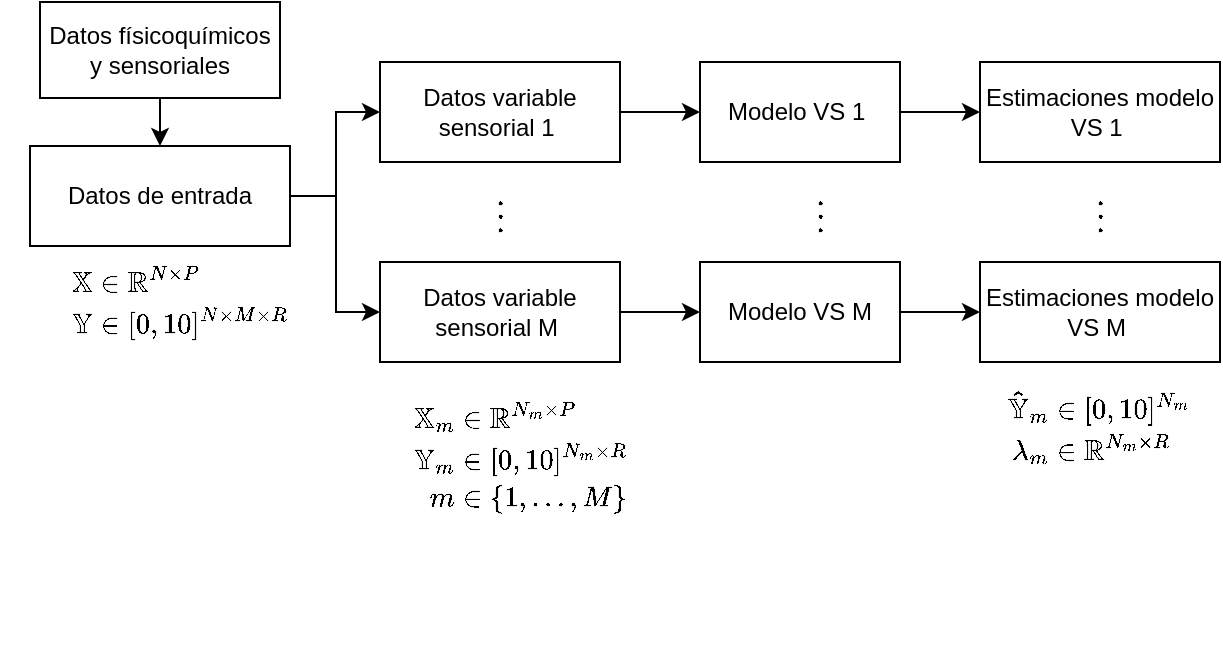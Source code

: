 <mxfile version="26.0.10">
  <diagram id="C5RBs43oDa-KdzZeNtuy" name="Page-1">
    <mxGraphModel dx="1062" dy="572" grid="1" gridSize="10" guides="1" tooltips="1" connect="1" arrows="1" fold="1" page="1" pageScale="1" pageWidth="827" pageHeight="1169" math="1" shadow="0">
      <root>
        <mxCell id="WIyWlLk6GJQsqaUBKTNV-0" />
        <mxCell id="WIyWlLk6GJQsqaUBKTNV-1" parent="WIyWlLk6GJQsqaUBKTNV-0" />
        <mxCell id="bKT88K2eKm8Ra163NtKh-47" value="" style="group" vertex="1" connectable="0" parent="WIyWlLk6GJQsqaUBKTNV-1">
          <mxGeometry x="160" width="474" height="270" as="geometry" />
        </mxCell>
        <mxCell id="bKT88K2eKm8Ra163NtKh-16" value="" style="group" vertex="1" connectable="0" parent="bKT88K2eKm8Ra163NtKh-47">
          <mxGeometry y="72" width="160" height="100" as="geometry" />
        </mxCell>
        <mxCell id="WIyWlLk6GJQsqaUBKTNV-3" value="Datos de entrada" style="rounded=0;whiteSpace=wrap;html=1;fontSize=12;glass=0;strokeWidth=1;shadow=0;" parent="bKT88K2eKm8Ra163NtKh-16" vertex="1">
          <mxGeometry x="15" width="130" height="50" as="geometry" />
        </mxCell>
        <mxCell id="bKT88K2eKm8Ra163NtKh-10" value="&lt;div&gt;\[\begin{align} \mathbb{X} &amp;amp;\in \mathbb{R}^{N\times P} \\ \mathbb{Y} &amp;amp;\in [0, 10]^{N \times M \times R} \end{align}\]&lt;/div&gt;&lt;div&gt;&lt;br&gt;&lt;/div&gt;" style="text;html=1;align=center;verticalAlign=middle;whiteSpace=wrap;rounded=0;" vertex="1" parent="bKT88K2eKm8Ra163NtKh-16">
          <mxGeometry x="60" y="70" width="60" height="30" as="geometry" />
        </mxCell>
        <mxCell id="bKT88K2eKm8Ra163NtKh-23" value="" style="group" vertex="1" connectable="0" parent="bKT88K2eKm8Ra163NtKh-47">
          <mxGeometry x="190" y="30" width="124" height="240" as="geometry" />
        </mxCell>
        <mxCell id="bKT88K2eKm8Ra163NtKh-9" value="&lt;div&gt;&lt;br&gt;&lt;/div&gt;" style="text;html=1;align=center;verticalAlign=middle;whiteSpace=wrap;rounded=0;" vertex="1" parent="bKT88K2eKm8Ra163NtKh-23">
          <mxGeometry x="60" y="210" width="60" height="30" as="geometry" />
        </mxCell>
        <mxCell id="bKT88K2eKm8Ra163NtKh-14" value="&lt;div&gt;\[\begin{align} \mathbb{X}_m &amp;amp;\in \mathbb{R}^{N_m \times P} \\ \mathbb{Y}_m &amp;amp;\in [0, 10]^{N_m&amp;nbsp; \times R} \\ m &amp;amp; \in \{1, ...,M\} \end{align} \]&lt;/div&gt;&lt;div&gt;&lt;br&gt;&lt;/div&gt;" style="text;html=1;align=center;verticalAlign=middle;whiteSpace=wrap;rounded=0;" vertex="1" parent="bKT88K2eKm8Ra163NtKh-23">
          <mxGeometry x="40" y="190" width="60" height="30" as="geometry" />
        </mxCell>
        <mxCell id="bKT88K2eKm8Ra163NtKh-18" value="Datos variable sensorial 1&amp;nbsp;" style="rounded=0;whiteSpace=wrap;html=1;glass=0;" vertex="1" parent="bKT88K2eKm8Ra163NtKh-23">
          <mxGeometry width="120" height="50" as="geometry" />
        </mxCell>
        <mxCell id="bKT88K2eKm8Ra163NtKh-20" value="Datos variable sensorial M&amp;nbsp;" style="rounded=0;whiteSpace=wrap;html=1;glass=0;" vertex="1" parent="bKT88K2eKm8Ra163NtKh-23">
          <mxGeometry y="100" width="120" height="50" as="geometry" />
        </mxCell>
        <mxCell id="bKT88K2eKm8Ra163NtKh-22" value="$$ \vdots $$" style="text;html=1;align=center;verticalAlign=middle;whiteSpace=wrap;rounded=0;fontSize=14;" vertex="1" parent="bKT88K2eKm8Ra163NtKh-23">
          <mxGeometry x="30" y="60" width="60" height="30" as="geometry" />
        </mxCell>
        <mxCell id="bKT88K2eKm8Ra163NtKh-37" style="edgeStyle=orthogonalEdgeStyle;rounded=0;orthogonalLoop=1;jettySize=auto;html=1;entryX=0.5;entryY=0;entryDx=0;entryDy=0;" edge="1" parent="bKT88K2eKm8Ra163NtKh-47" source="bKT88K2eKm8Ra163NtKh-24" target="WIyWlLk6GJQsqaUBKTNV-3">
          <mxGeometry relative="1" as="geometry" />
        </mxCell>
        <mxCell id="bKT88K2eKm8Ra163NtKh-24" value="Datos físicoquímicos y sensoriales" style="rounded=0;whiteSpace=wrap;html=1;" vertex="1" parent="bKT88K2eKm8Ra163NtKh-47">
          <mxGeometry x="20" width="120" height="48" as="geometry" />
        </mxCell>
        <mxCell id="bKT88K2eKm8Ra163NtKh-25" value="" style="group" vertex="1" connectable="0" parent="bKT88K2eKm8Ra163NtKh-47">
          <mxGeometry x="350" y="30" width="124" height="240" as="geometry" />
        </mxCell>
        <mxCell id="bKT88K2eKm8Ra163NtKh-28" value="Modelo VS 1&amp;nbsp;" style="rounded=0;whiteSpace=wrap;html=1;glass=0;" vertex="1" parent="bKT88K2eKm8Ra163NtKh-25">
          <mxGeometry width="100" height="50" as="geometry" />
        </mxCell>
        <mxCell id="bKT88K2eKm8Ra163NtKh-29" value="Modelo VS M" style="rounded=0;whiteSpace=wrap;html=1;glass=0;" vertex="1" parent="bKT88K2eKm8Ra163NtKh-25">
          <mxGeometry y="100" width="100" height="50" as="geometry" />
        </mxCell>
        <mxCell id="bKT88K2eKm8Ra163NtKh-30" value="$$ \vdots $$" style="text;html=1;align=center;verticalAlign=middle;whiteSpace=wrap;rounded=0;fontSize=14;" vertex="1" parent="bKT88K2eKm8Ra163NtKh-25">
          <mxGeometry x="30" y="60" width="60" height="30" as="geometry" />
        </mxCell>
        <mxCell id="bKT88K2eKm8Ra163NtKh-38" style="edgeStyle=orthogonalEdgeStyle;rounded=0;orthogonalLoop=1;jettySize=auto;html=1;entryX=0;entryY=0.5;entryDx=0;entryDy=0;" edge="1" parent="bKT88K2eKm8Ra163NtKh-47" source="WIyWlLk6GJQsqaUBKTNV-3" target="bKT88K2eKm8Ra163NtKh-18">
          <mxGeometry relative="1" as="geometry">
            <Array as="points">
              <mxPoint x="168" y="97" />
              <mxPoint x="168" y="55" />
            </Array>
          </mxGeometry>
        </mxCell>
        <mxCell id="bKT88K2eKm8Ra163NtKh-39" style="edgeStyle=orthogonalEdgeStyle;rounded=0;orthogonalLoop=1;jettySize=auto;html=1;exitX=1;exitY=0.5;exitDx=0;exitDy=0;entryX=0;entryY=0.5;entryDx=0;entryDy=0;" edge="1" parent="bKT88K2eKm8Ra163NtKh-47" source="WIyWlLk6GJQsqaUBKTNV-3" target="bKT88K2eKm8Ra163NtKh-20">
          <mxGeometry relative="1" as="geometry">
            <Array as="points">
              <mxPoint x="168" y="97" />
              <mxPoint x="168" y="155" />
            </Array>
          </mxGeometry>
        </mxCell>
        <mxCell id="bKT88K2eKm8Ra163NtKh-43" style="edgeStyle=orthogonalEdgeStyle;rounded=0;orthogonalLoop=1;jettySize=auto;html=1;entryX=0;entryY=0.5;entryDx=0;entryDy=0;" edge="1" parent="bKT88K2eKm8Ra163NtKh-47" source="bKT88K2eKm8Ra163NtKh-18" target="bKT88K2eKm8Ra163NtKh-28">
          <mxGeometry relative="1" as="geometry" />
        </mxCell>
        <mxCell id="bKT88K2eKm8Ra163NtKh-46" style="edgeStyle=orthogonalEdgeStyle;rounded=0;orthogonalLoop=1;jettySize=auto;html=1;" edge="1" parent="bKT88K2eKm8Ra163NtKh-47" source="bKT88K2eKm8Ra163NtKh-20" target="bKT88K2eKm8Ra163NtKh-29">
          <mxGeometry relative="1" as="geometry" />
        </mxCell>
        <mxCell id="bKT88K2eKm8Ra163NtKh-33" value="Estimaciones modelo VS 1&amp;nbsp;" style="rounded=0;whiteSpace=wrap;html=1;glass=0;" vertex="1" parent="WIyWlLk6GJQsqaUBKTNV-1">
          <mxGeometry x="650" y="30" width="120" height="50" as="geometry" />
        </mxCell>
        <mxCell id="bKT88K2eKm8Ra163NtKh-34" value="Estimaciones modelo VS M&amp;nbsp;" style="rounded=0;whiteSpace=wrap;html=1;glass=0;" vertex="1" parent="WIyWlLk6GJQsqaUBKTNV-1">
          <mxGeometry x="650" y="130" width="120" height="50" as="geometry" />
        </mxCell>
        <mxCell id="bKT88K2eKm8Ra163NtKh-35" value="$$ \vdots $$" style="text;html=1;align=center;verticalAlign=middle;whiteSpace=wrap;rounded=0;fontSize=14;" vertex="1" parent="WIyWlLk6GJQsqaUBKTNV-1">
          <mxGeometry x="680" y="90" width="60" height="30" as="geometry" />
        </mxCell>
        <mxCell id="bKT88K2eKm8Ra163NtKh-44" style="edgeStyle=orthogonalEdgeStyle;rounded=0;orthogonalLoop=1;jettySize=auto;html=1;entryX=0;entryY=0.5;entryDx=0;entryDy=0;" edge="1" parent="WIyWlLk6GJQsqaUBKTNV-1" source="bKT88K2eKm8Ra163NtKh-28" target="bKT88K2eKm8Ra163NtKh-33">
          <mxGeometry relative="1" as="geometry" />
        </mxCell>
        <mxCell id="bKT88K2eKm8Ra163NtKh-45" style="edgeStyle=orthogonalEdgeStyle;rounded=0;orthogonalLoop=1;jettySize=auto;html=1;" edge="1" parent="WIyWlLk6GJQsqaUBKTNV-1" source="bKT88K2eKm8Ra163NtKh-29" target="bKT88K2eKm8Ra163NtKh-34">
          <mxGeometry relative="1" as="geometry" />
        </mxCell>
        <mxCell id="bKT88K2eKm8Ra163NtKh-49" value="&lt;span style=&quot;text-wrap-mode: nowrap;&quot;&gt;&amp;nbsp;\[ \begin{align} \mathbb{\hat{Y}}_m &amp;amp;\in [0, 10]^{N_m} \\ \lambda_m &amp;amp; \in \mathbb{R}^{N_m \times R} \end{align}\]&lt;/span&gt;" style="text;html=1;align=center;verticalAlign=middle;whiteSpace=wrap;rounded=0;" vertex="1" parent="WIyWlLk6GJQsqaUBKTNV-1">
          <mxGeometry x="680" y="190" width="60" height="30" as="geometry" />
        </mxCell>
      </root>
    </mxGraphModel>
  </diagram>
</mxfile>
